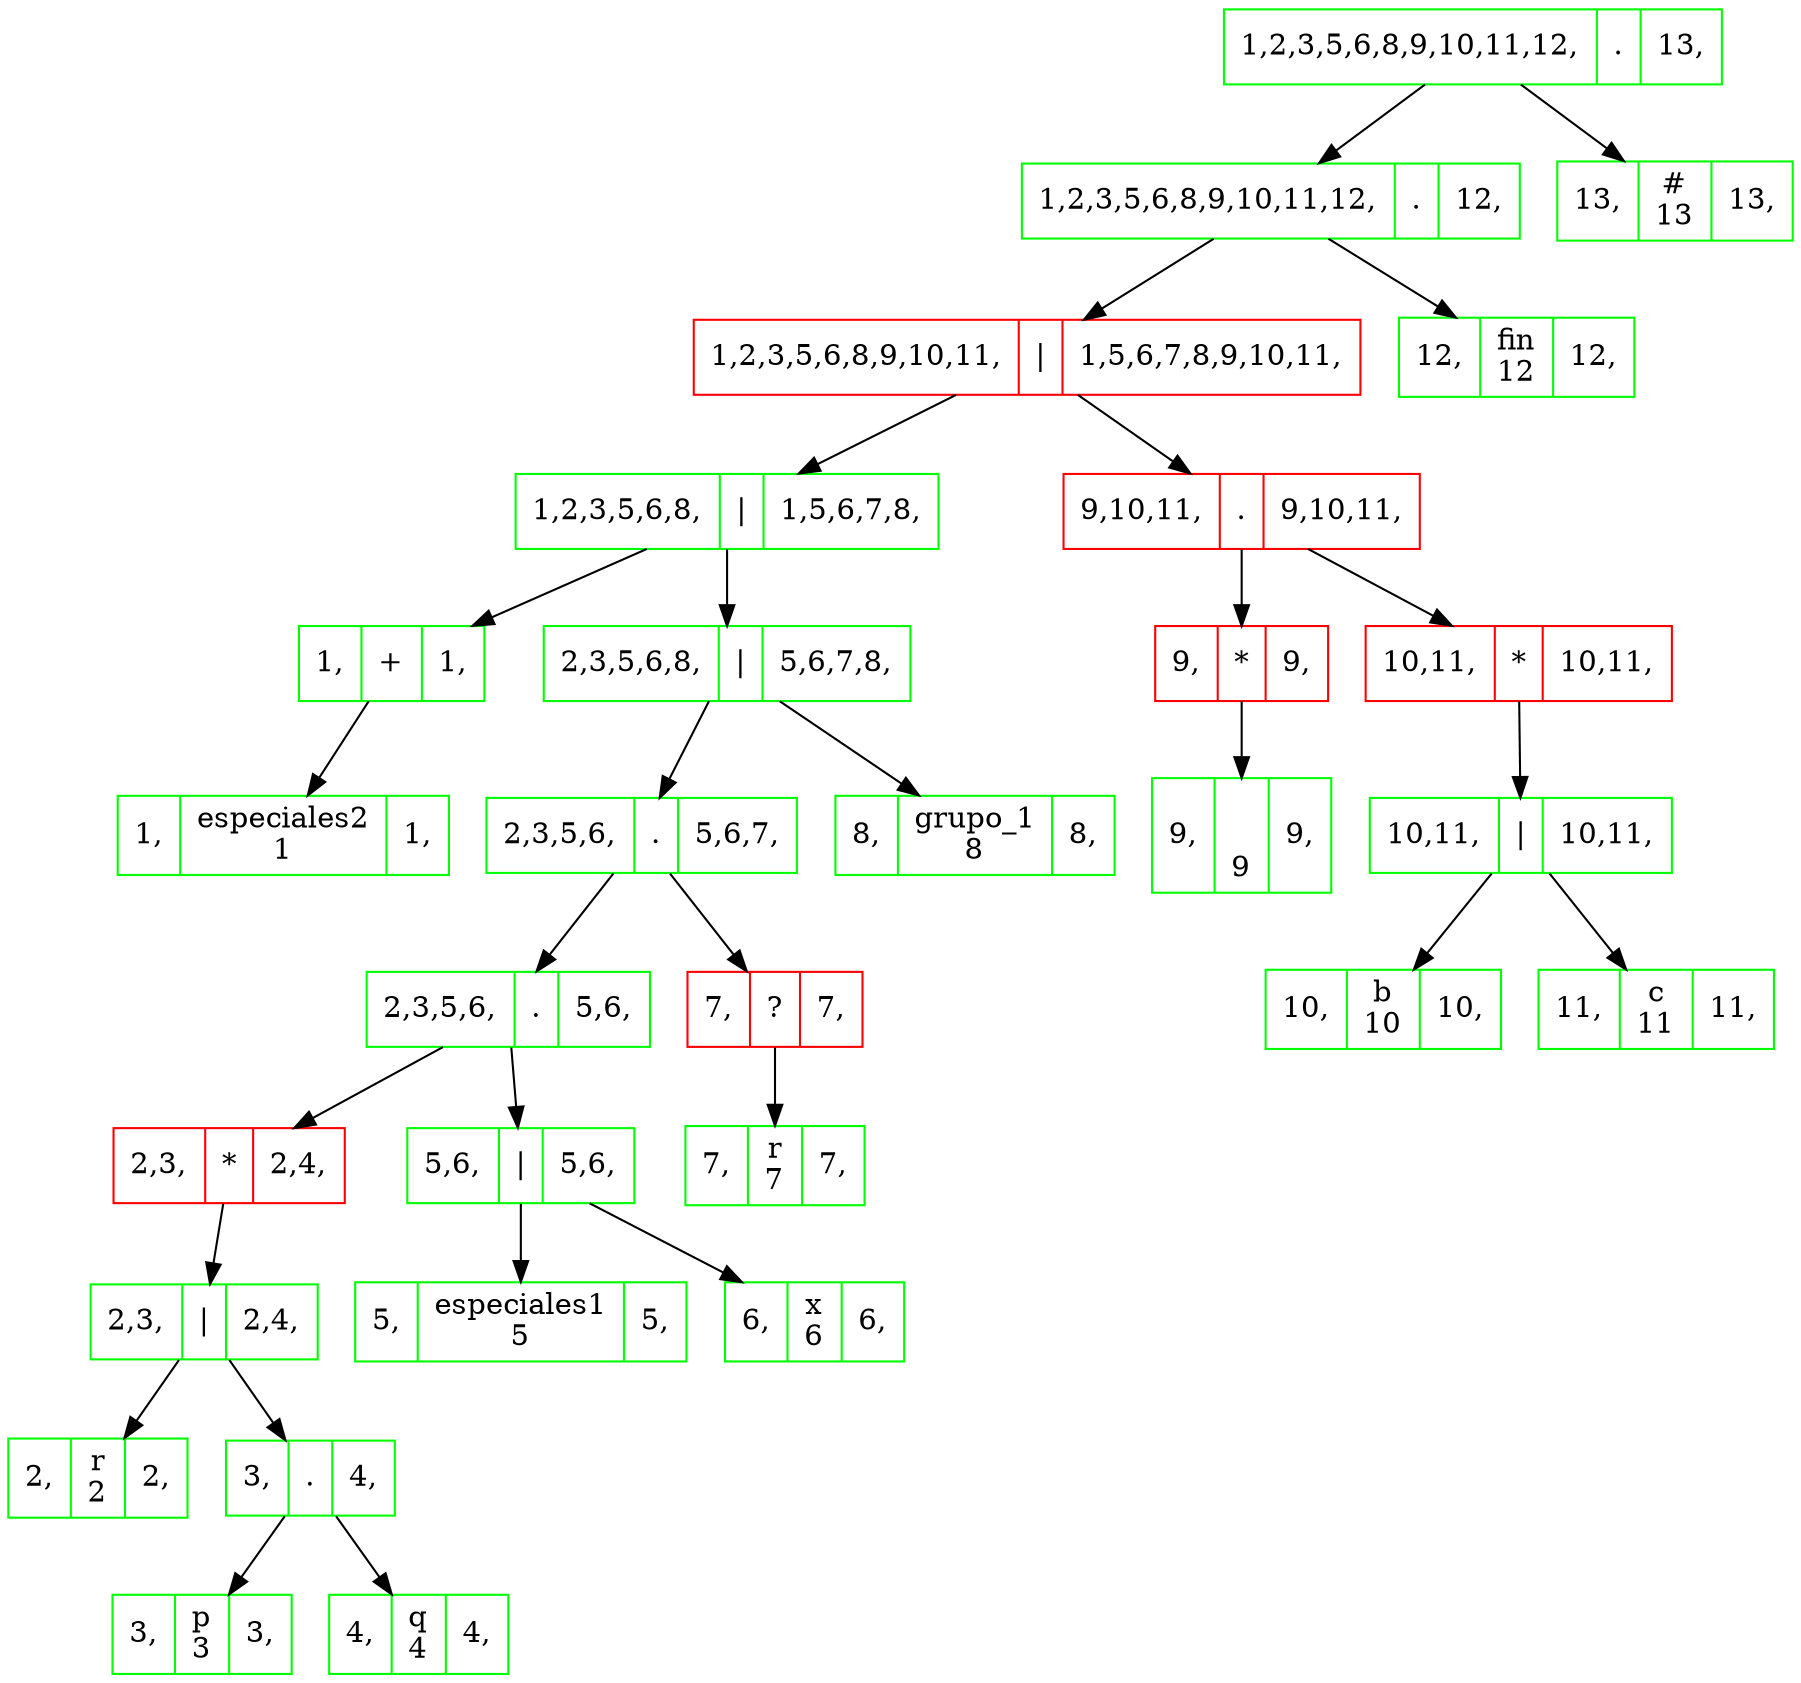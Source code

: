 digraph structs { 
node[shape = box]; 
node[shape = box, color = green]; 
Nodo1746642704[shape=record, label = "<f0> 1,2,3,5,6,8,9,10,11,12, | <f1>. | <f2> 13,"];
node[shape = box, color = green]; 
Nodo1141564729[shape=record, label = "<f0> 1,2,3,5,6,8,9,10,11,12, | <f1>. | <f2> 12,"];
node[shape = box, color = red]; 
Nodo543332979[shape=record, label = "<f0> 1,2,3,5,6,8,9,10,11, | <f1>\| | <f2> 1,5,6,7,8,9,10,11,"];
node[shape = box, color = green]; 
Nodo1553566464[shape=record, label = "<f0> 1,2,3,5,6,8, | <f1>\| | <f2> 1,5,6,7,8,"];
node[shape = box, color = green]; 
Nodo1762624676[shape=record, label = "<f0> 1, | <f1>+ | <f2> 1,"];
node[shape = box, color = green]; 
Nodo2059376529[shape=record, label = "<f0> 1, | <f1>especiales2\n1 | <f2> 1,"];
node[shape = box, color = green]; 
Nodo1320823735[shape=record, label = "<f0> 2,3,5,6,8, | <f1>\| | <f2> 5,6,7,8,"];
node[shape = box, color = green]; 
Nodo1592490219[shape=record, label = "<f0> 2,3,5,6, | <f1>. | <f2> 5,6,7,"];
node[shape = box, color = green]; 
Nodo1263861046[shape=record, label = "<f0> 2,3,5,6, | <f1>. | <f2> 5,6,"];
node[shape = box, color = red]; 
Nodo1305606354[shape=record, label = "<f0> 2,3, | <f1>* | <f2> 2,4,"];
node[shape = box, color = green]; 
Nodo1378452812[shape=record, label = "<f0> 2,3, | <f1>\| | <f2> 2,4,"];
node[shape = box, color = green]; 
Nodo1459651522[shape=record, label = "<f0> 2, | <f1>r\n2 | <f2> 2,"];
node[shape = box, color = green]; 
Nodo1003583833[shape=record, label = "<f0> 3, | <f1>. | <f2> 4,"];
node[shape = box, color = green]; 
Nodo2030305689[shape=record, label = "<f0> 3, | <f1>p\n3 | <f2> 3,"];
node[shape = box, color = green]; 
Nodo1729755152[shape=record, label = "<f0> 4, | <f1>q\n4 | <f2> 4,"];
node[shape = box, color = green]; 
Nodo877947298[shape=record, label = "<f0> 5,6, | <f1>\| | <f2> 5,6,"];
node[shape = box, color = green]; 
Nodo83875264[shape=record, label = "<f0> 5, | <f1>especiales1\n5 | <f2> 5,"];
node[shape = box, color = green]; 
Nodo1563300879[shape=record, label = "<f0> 6, | <f1>x\n6 | <f2> 6,"];
node[shape = box, color = red]; 
Nodo1977593538[shape=record, label = "<f0> 7, | <f1>? | <f2> 7,"];
node[shape = box, color = green]; 
Nodo1657917602[shape=record, label = "<f0> 7, | <f1>r\n7 | <f2> 7,"];
node[shape = box, color = green]; 
Nodo410667245[shape=record, label = "<f0> 8, | <f1>grupo_1\n8 | <f2> 8,"];
node[shape = box, color = red]; 
Nodo895068545[shape=record, label = "<f0> 9,10,11, | <f1>. | <f2> 9,10,11,"];
node[shape = box, color = red]; 
Nodo1039706198[shape=record, label = "<f0> 9, | <f1>* | <f2> 9,"];
node[shape = box, color = green]; 
Nodo1371548555[shape=record, label = "<f0> 9, | <f1>\n\n9 | <f2> 9,"];
node[shape = box, color = red]; 
Nodo456600702[shape=record, label = "<f0> 10,11, | <f1>* | <f2> 10,11,"];
node[shape = box, color = green]; 
Nodo1666882360[shape=record, label = "<f0> 10,11, | <f1>\| | <f2> 10,11,"];
node[shape = box, color = green]; 
Nodo462959901[shape=record, label = "<f0> 10, | <f1>b\n10 | <f2> 10,"];
node[shape = box, color = green]; 
Nodo1272240534[shape=record, label = "<f0> 11, | <f1>c\n11 | <f2> 11,"];
node[shape = box, color = green]; 
Nodo1763854414[shape=record, label = "<f0> 12, | <f1>fin\n12 | <f2> 12,"];
node[shape = box, color = green]; 
Nodo1578540297[shape=record, label = "<f0> 13, | <f1>#\n13 | <f2> 13,"];

Nodo1746642704 -> Nodo1141564729; 

Nodo1746642704 -> Nodo1578540297; 

Nodo1141564729 -> Nodo543332979; 

Nodo1141564729 -> Nodo1763854414; 

Nodo543332979 -> Nodo1553566464; 

Nodo543332979 -> Nodo895068545; 

Nodo1553566464 -> Nodo1762624676; 

Nodo1553566464 -> Nodo1320823735; 

Nodo1762624676 -> Nodo2059376529; 

Nodo1320823735 -> Nodo1592490219; 

Nodo1320823735 -> Nodo410667245; 

Nodo1592490219 -> Nodo1263861046; 

Nodo1592490219 -> Nodo1977593538; 

Nodo1263861046 -> Nodo1305606354; 

Nodo1263861046 -> Nodo877947298; 

Nodo1305606354 -> Nodo1378452812; 

Nodo1378452812 -> Nodo1459651522; 

Nodo1378452812 -> Nodo1003583833; 

Nodo1003583833 -> Nodo2030305689; 

Nodo1003583833 -> Nodo1729755152; 

Nodo877947298 -> Nodo83875264; 

Nodo877947298 -> Nodo1563300879; 

Nodo1977593538 -> Nodo1657917602; 

Nodo895068545 -> Nodo1039706198; 

Nodo895068545 -> Nodo456600702; 

Nodo1039706198 -> Nodo1371548555; 

Nodo456600702 -> Nodo1666882360; 

Nodo1666882360 -> Nodo462959901; 

Nodo1666882360 -> Nodo1272240534; 
}
